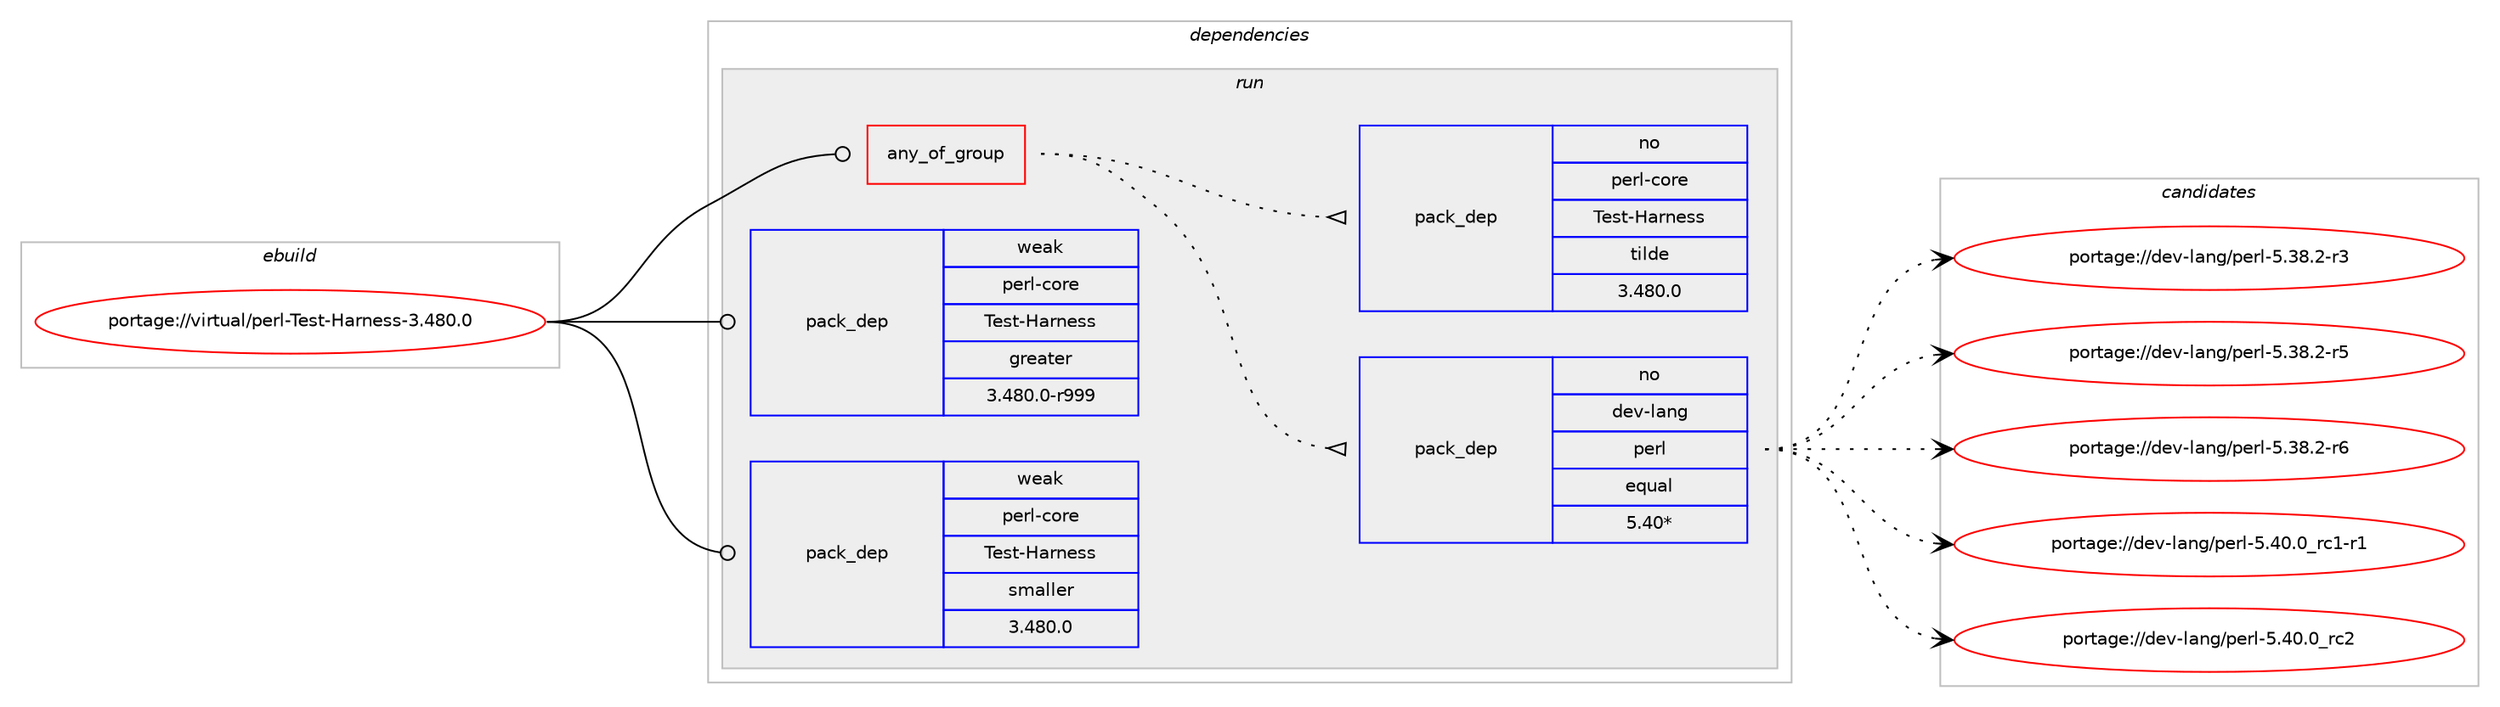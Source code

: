 digraph prolog {

# *************
# Graph options
# *************

newrank=true;
concentrate=true;
compound=true;
graph [rankdir=LR,fontname=Helvetica,fontsize=10,ranksep=1.5];#, ranksep=2.5, nodesep=0.2];
edge  [arrowhead=vee];
node  [fontname=Helvetica,fontsize=10];

# **********
# The ebuild
# **********

subgraph cluster_leftcol {
color=gray;
rank=same;
label=<<i>ebuild</i>>;
id [label="portage://virtual/perl-Test-Harness-3.480.0", color=red, width=4, href="../virtual/perl-Test-Harness-3.480.0.svg"];
}

# ****************
# The dependencies
# ****************

subgraph cluster_midcol {
color=gray;
label=<<i>dependencies</i>>;
subgraph cluster_compile {
fillcolor="#eeeeee";
style=filled;
label=<<i>compile</i>>;
}
subgraph cluster_compileandrun {
fillcolor="#eeeeee";
style=filled;
label=<<i>compile and run</i>>;
}
subgraph cluster_run {
fillcolor="#eeeeee";
style=filled;
label=<<i>run</i>>;
subgraph any59 {
dependency3496 [label=<<TABLE BORDER="0" CELLBORDER="1" CELLSPACING="0" CELLPADDING="4"><TR><TD CELLPADDING="10">any_of_group</TD></TR></TABLE>>, shape=none, color=red];subgraph pack2458 {
dependency3497 [label=<<TABLE BORDER="0" CELLBORDER="1" CELLSPACING="0" CELLPADDING="4" WIDTH="220"><TR><TD ROWSPAN="6" CELLPADDING="30">pack_dep</TD></TR><TR><TD WIDTH="110">no</TD></TR><TR><TD>dev-lang</TD></TR><TR><TD>perl</TD></TR><TR><TD>equal</TD></TR><TR><TD>5.40*</TD></TR></TABLE>>, shape=none, color=blue];
}
dependency3496:e -> dependency3497:w [weight=20,style="dotted",arrowhead="oinv"];
subgraph pack2459 {
dependency3498 [label=<<TABLE BORDER="0" CELLBORDER="1" CELLSPACING="0" CELLPADDING="4" WIDTH="220"><TR><TD ROWSPAN="6" CELLPADDING="30">pack_dep</TD></TR><TR><TD WIDTH="110">no</TD></TR><TR><TD>perl-core</TD></TR><TR><TD>Test-Harness</TD></TR><TR><TD>tilde</TD></TR><TR><TD>3.480.0</TD></TR></TABLE>>, shape=none, color=blue];
}
dependency3496:e -> dependency3498:w [weight=20,style="dotted",arrowhead="oinv"];
}
id:e -> dependency3496:w [weight=20,style="solid",arrowhead="odot"];
# *** BEGIN UNKNOWN DEPENDENCY TYPE (TODO) ***
# id -> package_dependency(portage://virtual/perl-Test-Harness-3.480.0,run,no,dev-lang,perl,none,[,,],any_same_slot,[])
# *** END UNKNOWN DEPENDENCY TYPE (TODO) ***

subgraph pack2460 {
dependency3499 [label=<<TABLE BORDER="0" CELLBORDER="1" CELLSPACING="0" CELLPADDING="4" WIDTH="220"><TR><TD ROWSPAN="6" CELLPADDING="30">pack_dep</TD></TR><TR><TD WIDTH="110">weak</TD></TR><TR><TD>perl-core</TD></TR><TR><TD>Test-Harness</TD></TR><TR><TD>greater</TD></TR><TR><TD>3.480.0-r999</TD></TR></TABLE>>, shape=none, color=blue];
}
id:e -> dependency3499:w [weight=20,style="solid",arrowhead="odot"];
subgraph pack2461 {
dependency3500 [label=<<TABLE BORDER="0" CELLBORDER="1" CELLSPACING="0" CELLPADDING="4" WIDTH="220"><TR><TD ROWSPAN="6" CELLPADDING="30">pack_dep</TD></TR><TR><TD WIDTH="110">weak</TD></TR><TR><TD>perl-core</TD></TR><TR><TD>Test-Harness</TD></TR><TR><TD>smaller</TD></TR><TR><TD>3.480.0</TD></TR></TABLE>>, shape=none, color=blue];
}
id:e -> dependency3500:w [weight=20,style="solid",arrowhead="odot"];
}
}

# **************
# The candidates
# **************

subgraph cluster_choices {
rank=same;
color=gray;
label=<<i>candidates</i>>;

subgraph choice2458 {
color=black;
nodesep=1;
choice100101118451089711010347112101114108455346515646504511451 [label="portage://dev-lang/perl-5.38.2-r3", color=red, width=4,href="../dev-lang/perl-5.38.2-r3.svg"];
choice100101118451089711010347112101114108455346515646504511453 [label="portage://dev-lang/perl-5.38.2-r5", color=red, width=4,href="../dev-lang/perl-5.38.2-r5.svg"];
choice100101118451089711010347112101114108455346515646504511454 [label="portage://dev-lang/perl-5.38.2-r6", color=red, width=4,href="../dev-lang/perl-5.38.2-r6.svg"];
choice100101118451089711010347112101114108455346524846489511499494511449 [label="portage://dev-lang/perl-5.40.0_rc1-r1", color=red, width=4,href="../dev-lang/perl-5.40.0_rc1-r1.svg"];
choice10010111845108971101034711210111410845534652484648951149950 [label="portage://dev-lang/perl-5.40.0_rc2", color=red, width=4,href="../dev-lang/perl-5.40.0_rc2.svg"];
dependency3497:e -> choice100101118451089711010347112101114108455346515646504511451:w [style=dotted,weight="100"];
dependency3497:e -> choice100101118451089711010347112101114108455346515646504511453:w [style=dotted,weight="100"];
dependency3497:e -> choice100101118451089711010347112101114108455346515646504511454:w [style=dotted,weight="100"];
dependency3497:e -> choice100101118451089711010347112101114108455346524846489511499494511449:w [style=dotted,weight="100"];
dependency3497:e -> choice10010111845108971101034711210111410845534652484648951149950:w [style=dotted,weight="100"];
}
subgraph choice2459 {
color=black;
nodesep=1;
}
subgraph choice2460 {
color=black;
nodesep=1;
}
subgraph choice2461 {
color=black;
nodesep=1;
}
}

}
